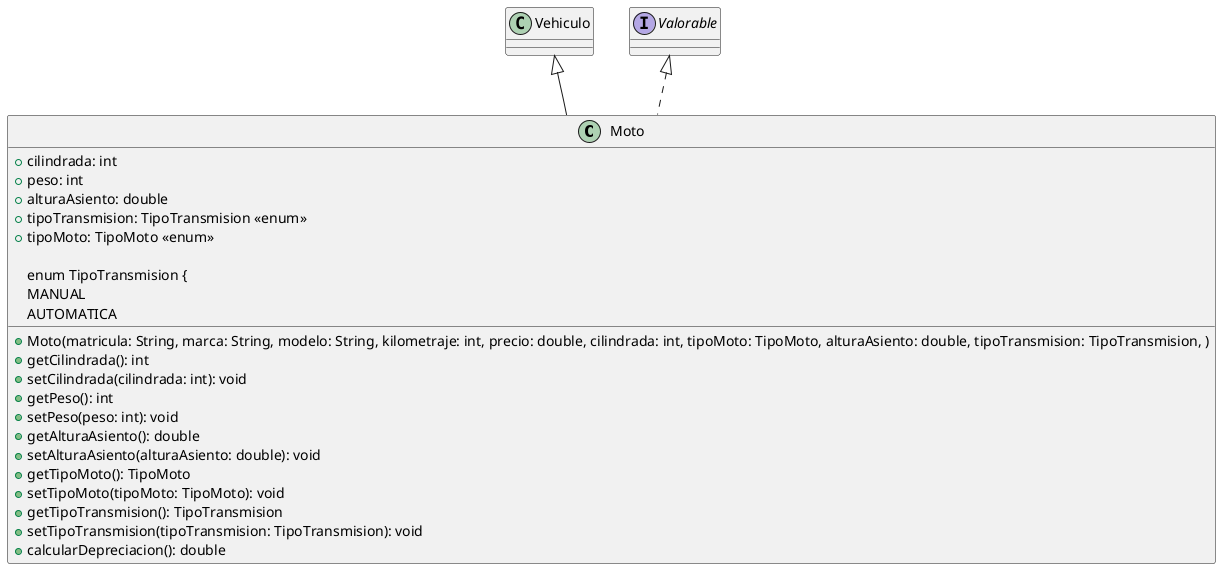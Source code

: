 @startuml
class Moto extends Vehiculo implements Valorable {
  + cilindrada: int
  + peso: int
  + alturaAsiento: double
  + tipoTransmision: TipoTransmision <<enum>>
  + tipoMoto: TipoMoto <<enum>>
  + Moto(matricula: String, marca: String, modelo: String, kilometraje: int, precio: double, cilindrada: int, tipoMoto: TipoMoto, alturaAsiento: double, tipoTransmision: TipoTransmision, )
  + getCilindrada(): int
  + setCilindrada(cilindrada: int): void
  + getPeso(): int
  + setPeso(peso: int): void
  + getAlturaAsiento(): double
  + setAlturaAsiento(alturaAsiento: double): void
  + getTipoMoto(): TipoMoto
  + setTipoMoto(tipoMoto: TipoMoto): void
  + getTipoTransmision(): TipoTransmision
  + setTipoTransmision(tipoTransmision: TipoTransmision): void
  + calcularDepreciacion(): double

enum TipoTransmision {
  MANUAL
  AUTOMATICA
}
@enduml
